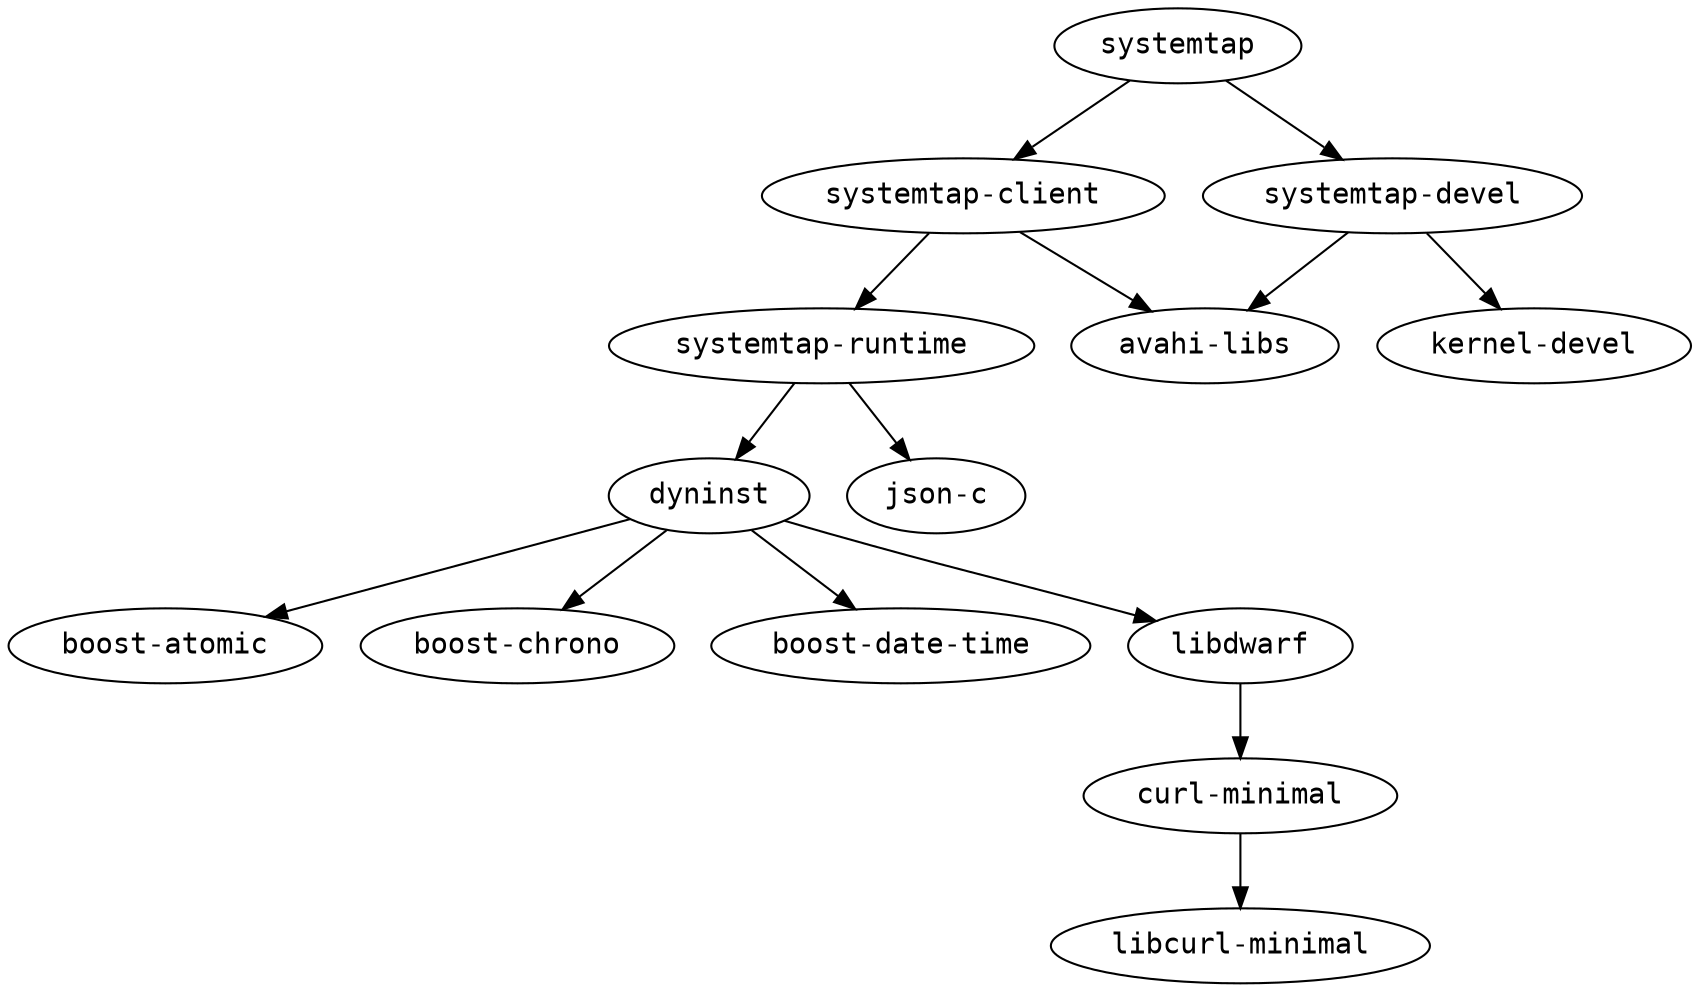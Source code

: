 strict digraph G {
node [fontname=monospace];
  "curl-minimal" -> "libcurl-minimal";
  "dyninst" -> "boost-atomic";
  "dyninst" -> "boost-chrono";
  "dyninst" -> "boost-date-time";
  "dyninst" -> "libdwarf";
  "libdwarf" -> "curl-minimal";
  "systemtap-client" -> "avahi-libs";
  "systemtap-client" -> "systemtap-runtime";
  "systemtap-devel" -> "avahi-libs";
  "systemtap-devel" -> "kernel-devel";
  "systemtap-runtime" -> "dyninst";
  "systemtap-runtime" -> "json-c";
  "systemtap" -> "systemtap-client";
  "systemtap" -> "systemtap-devel";
}
